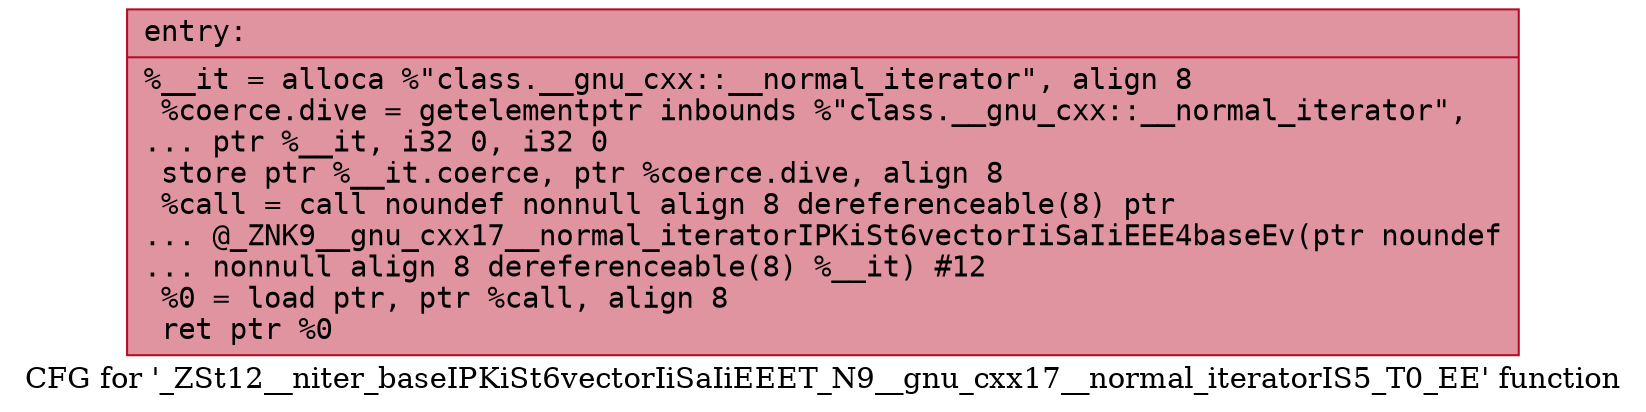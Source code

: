 digraph "CFG for '_ZSt12__niter_baseIPKiSt6vectorIiSaIiEEET_N9__gnu_cxx17__normal_iteratorIS5_T0_EE' function" {
	label="CFG for '_ZSt12__niter_baseIPKiSt6vectorIiSaIiEEET_N9__gnu_cxx17__normal_iteratorIS5_T0_EE' function";

	Node0x5606e0093b70 [shape=record,color="#b70d28ff", style=filled, fillcolor="#b70d2870" fontname="Courier",label="{entry:\l|  %__it = alloca %\"class.__gnu_cxx::__normal_iterator\", align 8\l  %coerce.dive = getelementptr inbounds %\"class.__gnu_cxx::__normal_iterator\",\l... ptr %__it, i32 0, i32 0\l  store ptr %__it.coerce, ptr %coerce.dive, align 8\l  %call = call noundef nonnull align 8 dereferenceable(8) ptr\l... @_ZNK9__gnu_cxx17__normal_iteratorIPKiSt6vectorIiSaIiEEE4baseEv(ptr noundef\l... nonnull align 8 dereferenceable(8) %__it) #12\l  %0 = load ptr, ptr %call, align 8\l  ret ptr %0\l}"];
}
